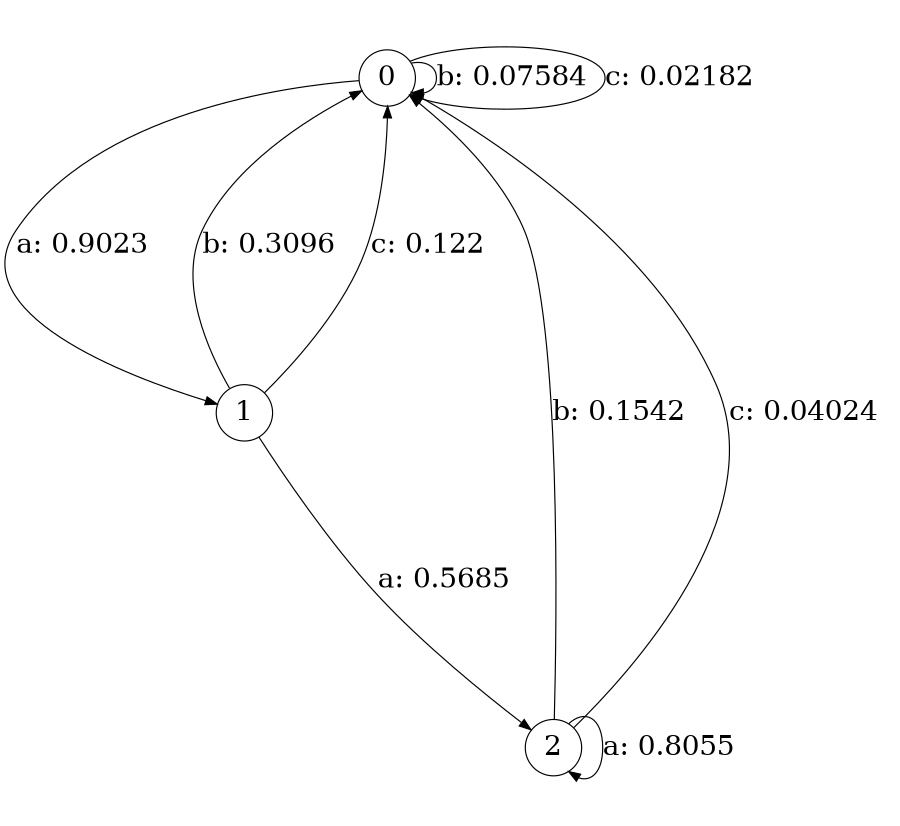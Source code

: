 digraph "d7-100nw-t0-cen-SML" {
size = "6,8.5";
ratio = "fill";
node [shape = circle];
node [fontsize = 24];
edge [fontsize = 24];
0 -> 1 [label = "a: 0.9023   "];
0 -> 0 [label = "b: 0.07584  "];
0 -> 0 [label = "c: 0.02182  "];
1 -> 2 [label = "a: 0.5685   "];
1 -> 0 [label = "b: 0.3096   "];
1 -> 0 [label = "c: 0.122    "];
2 -> 2 [label = "a: 0.8055   "];
2 -> 0 [label = "b: 0.1542   "];
2 -> 0 [label = "c: 0.04024  "];
}